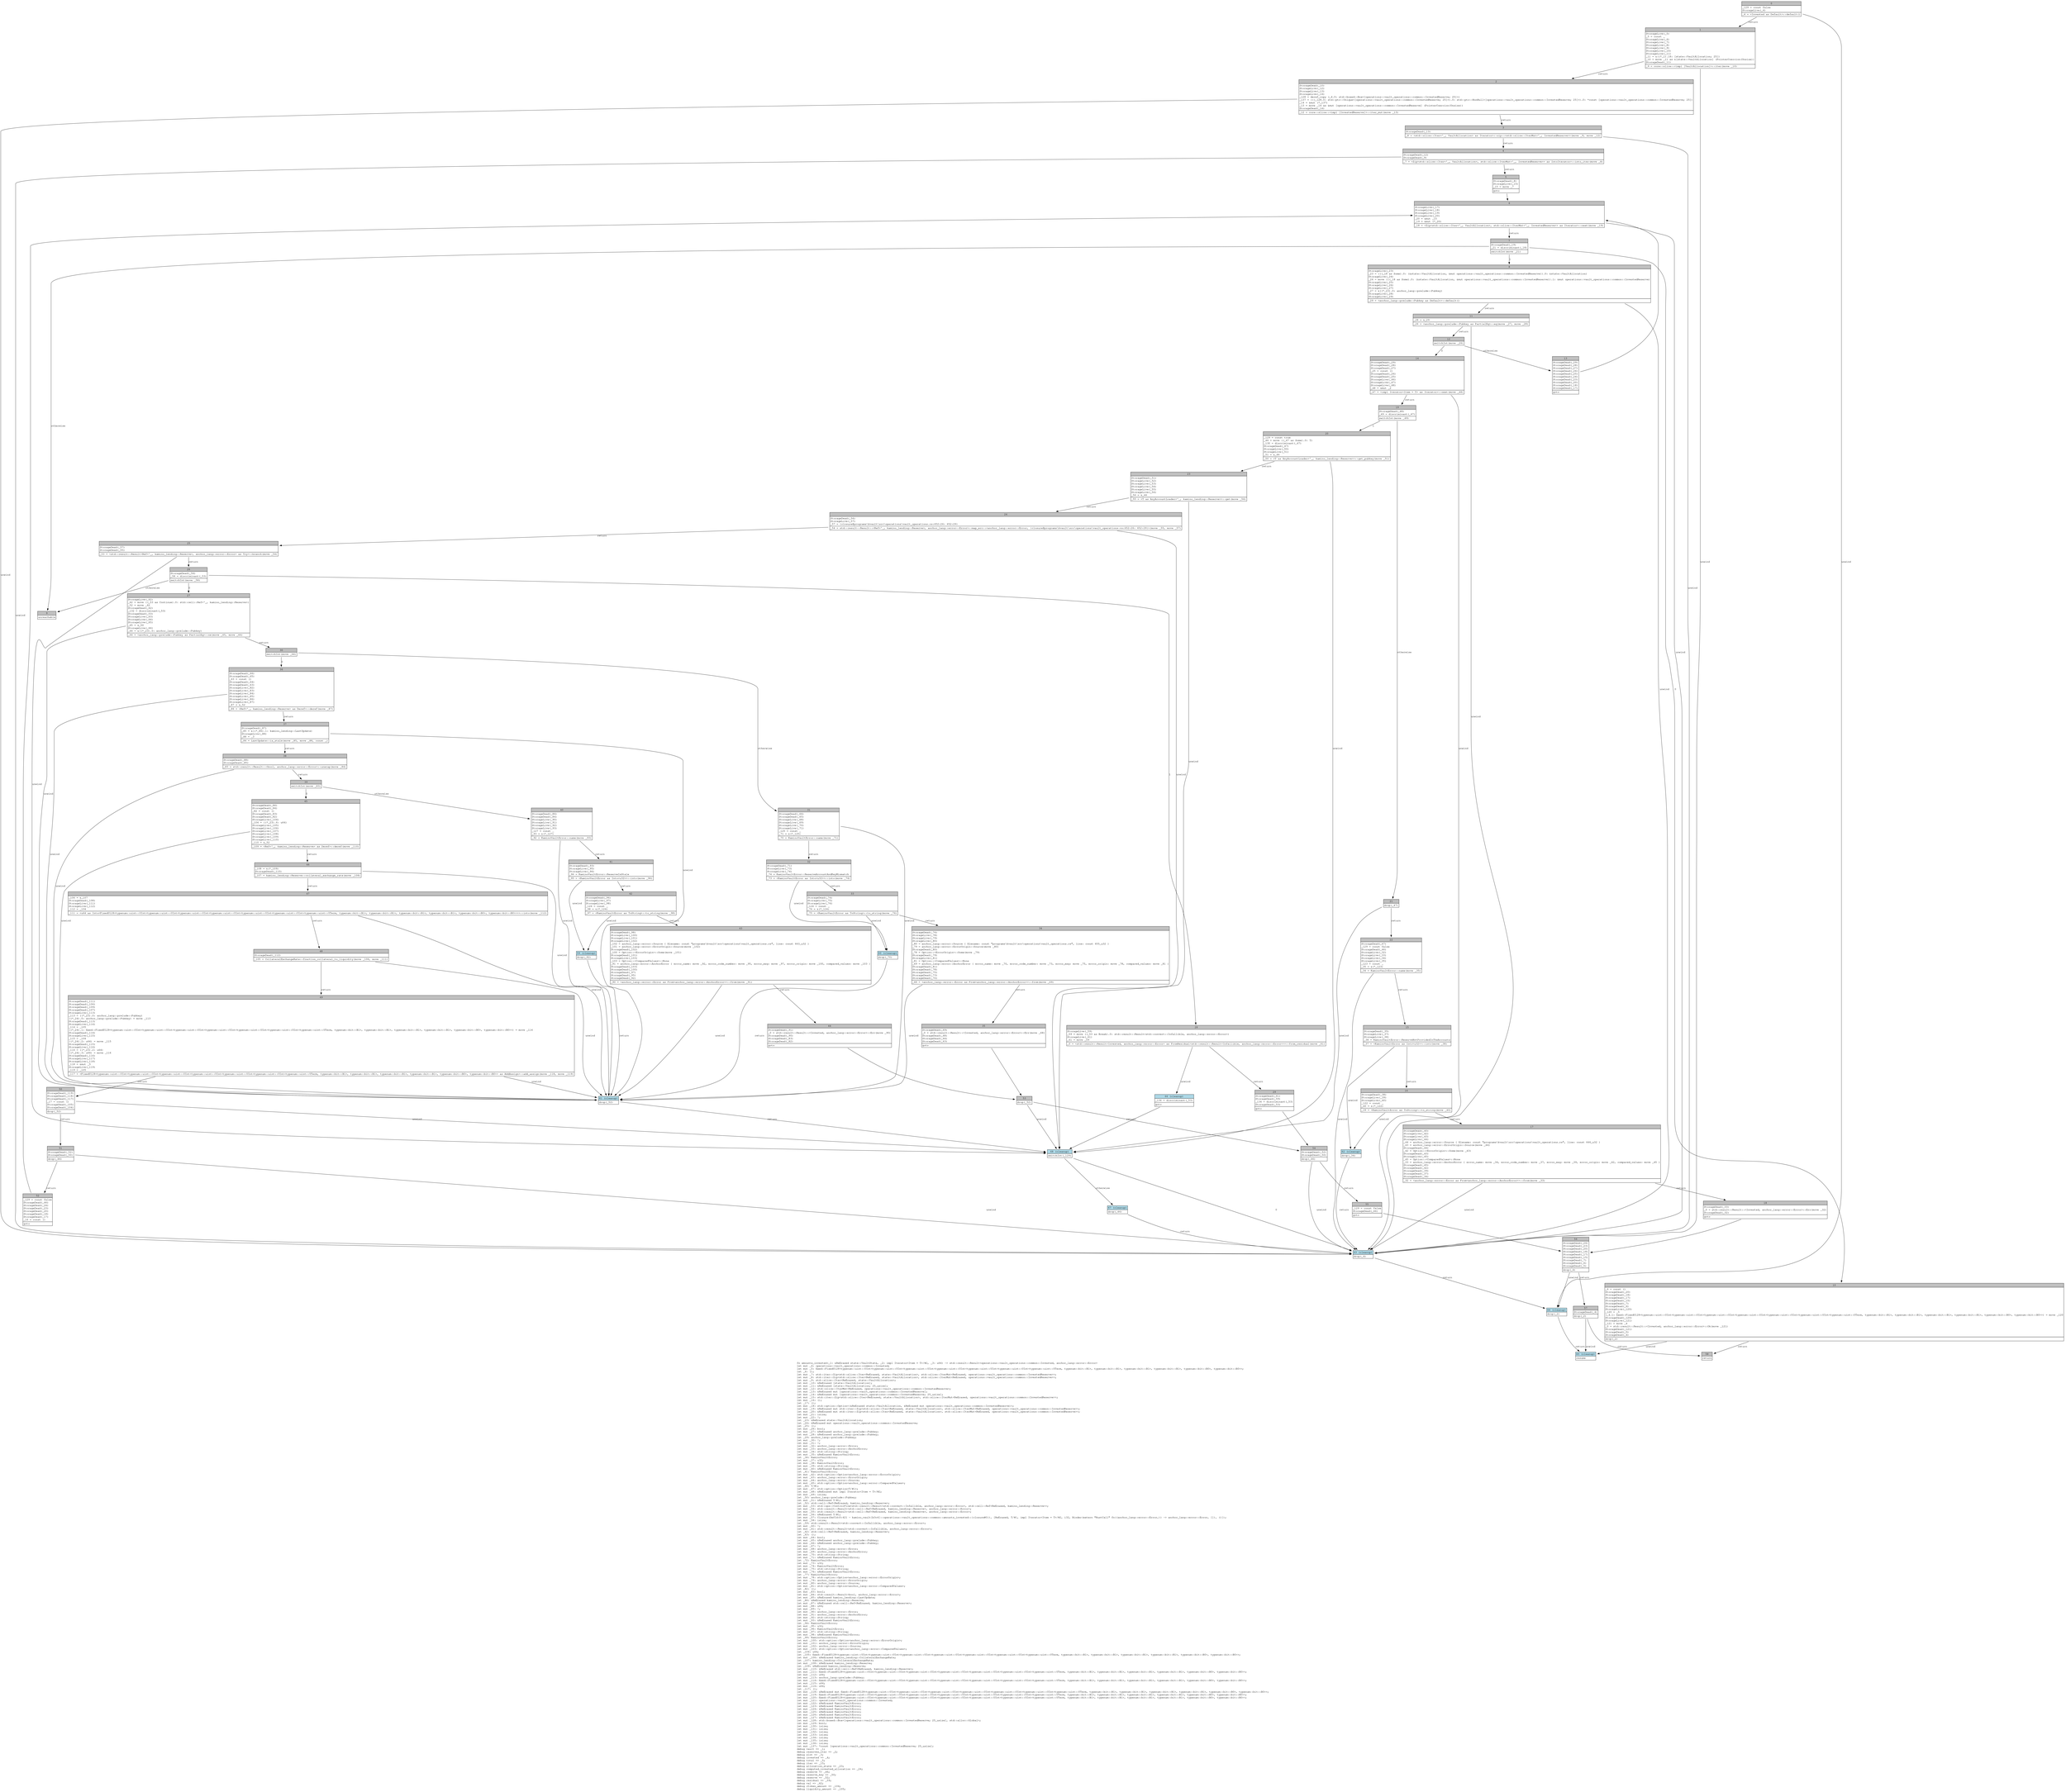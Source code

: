 digraph Mir_0_418 {
    graph [fontname="Courier, monospace"];
    node [fontname="Courier, monospace"];
    edge [fontname="Courier, monospace"];
    label=<fn amounts_invested(_1: &amp;ReErased state::VaultState, _2: impl Iterator&lt;Item = T&gt;/#2, _3: u64) -&gt; std::result::Result&lt;operations::vault_operations::common::Invested, anchor_lang::error::Error&gt;<br align="left"/>let mut _4: operations::vault_operations::common::Invested;<br align="left"/>let mut _5: fixed::FixedU128&lt;typenum::uint::UInt&lt;typenum::uint::UInt&lt;typenum::uint::UInt&lt;typenum::uint::UInt&lt;typenum::uint::UInt&lt;typenum::uint::UInt&lt;typenum::uint::UTerm, typenum::bit::B1&gt;, typenum::bit::B1&gt;, typenum::bit::B1&gt;, typenum::bit::B1&gt;, typenum::bit::B0&gt;, typenum::bit::B0&gt;&gt;;<br align="left"/>let _6: ();<br align="left"/>let mut _7: std::iter::Zip&lt;std::slice::Iter&lt;ReErased, state::VaultAllocation&gt;, std::slice::IterMut&lt;ReErased, operations::vault_operations::common::InvestedReserve&gt;&gt;;<br align="left"/>let mut _8: std::iter::Zip&lt;std::slice::Iter&lt;ReErased, state::VaultAllocation&gt;, std::slice::IterMut&lt;ReErased, operations::vault_operations::common::InvestedReserve&gt;&gt;;<br align="left"/>let mut _9: std::slice::Iter&lt;ReErased, state::VaultAllocation&gt;;<br align="left"/>let mut _10: &amp;ReErased [state::VaultAllocation];<br align="left"/>let mut _11: &amp;ReErased [state::VaultAllocation; 25_usize];<br align="left"/>let mut _12: std::slice::IterMut&lt;ReErased, operations::vault_operations::common::InvestedReserve&gt;;<br align="left"/>let mut _13: &amp;ReErased mut [operations::vault_operations::common::InvestedReserve];<br align="left"/>let mut _14: &amp;ReErased mut [operations::vault_operations::common::InvestedReserve; 25_usize];<br align="left"/>let mut _15: std::iter::Zip&lt;std::slice::Iter&lt;ReErased, state::VaultAllocation&gt;, std::slice::IterMut&lt;ReErased, operations::vault_operations::common::InvestedReserve&gt;&gt;;<br align="left"/>let mut _16: ();<br align="left"/>let _17: ();<br align="left"/>let mut _18: std::option::Option&lt;(&amp;ReErased state::VaultAllocation, &amp;ReErased mut operations::vault_operations::common::InvestedReserve)&gt;;<br align="left"/>let mut _19: &amp;ReErased mut std::iter::Zip&lt;std::slice::Iter&lt;ReErased, state::VaultAllocation&gt;, std::slice::IterMut&lt;ReErased, operations::vault_operations::common::InvestedReserve&gt;&gt;;<br align="left"/>let mut _20: &amp;ReErased mut std::iter::Zip&lt;std::slice::Iter&lt;ReErased, state::VaultAllocation&gt;, std::slice::IterMut&lt;ReErased, operations::vault_operations::common::InvestedReserve&gt;&gt;;<br align="left"/>let mut _21: isize;<br align="left"/>let mut _22: !;<br align="left"/>let _23: &amp;ReErased state::VaultAllocation;<br align="left"/>let _24: &amp;ReErased mut operations::vault_operations::common::InvestedReserve;<br align="left"/>let _25: ();<br align="left"/>let mut _26: bool;<br align="left"/>let mut _27: &amp;ReErased anchor_lang::prelude::Pubkey;<br align="left"/>let mut _28: &amp;ReErased anchor_lang::prelude::Pubkey;<br align="left"/>let _29: anchor_lang::prelude::Pubkey;<br align="left"/>let mut _30: !;<br align="left"/>let mut _31: !;<br align="left"/>let mut _32: anchor_lang::error::Error;<br align="left"/>let mut _33: anchor_lang::error::AnchorError;<br align="left"/>let mut _34: std::string::String;<br align="left"/>let mut _35: &amp;ReErased KaminoVaultError;<br align="left"/>let _36: KaminoVaultError;<br align="left"/>let mut _37: u32;<br align="left"/>let mut _38: KaminoVaultError;<br align="left"/>let mut _39: std::string::String;<br align="left"/>let mut _40: &amp;ReErased KaminoVaultError;<br align="left"/>let _41: KaminoVaultError;<br align="left"/>let mut _42: std::option::Option&lt;anchor_lang::error::ErrorOrigin&gt;;<br align="left"/>let mut _43: anchor_lang::error::ErrorOrigin;<br align="left"/>let mut _44: anchor_lang::error::Source;<br align="left"/>let mut _45: std::option::Option&lt;anchor_lang::error::ComparedValues&gt;;<br align="left"/>let _46: T/#1;<br align="left"/>let mut _47: std::option::Option&lt;T/#1&gt;;<br align="left"/>let mut _48: &amp;ReErased mut impl Iterator&lt;Item = T&gt;/#2;<br align="left"/>let mut _49: isize;<br align="left"/>let _50: anchor_lang::prelude::Pubkey;<br align="left"/>let mut _51: &amp;ReErased T/#1;<br align="left"/>let _52: std::cell::Ref&lt;ReErased, kamino_lending::Reserve&gt;;<br align="left"/>let mut _53: std::ops::ControlFlow&lt;std::result::Result&lt;std::convert::Infallible, anchor_lang::error::Error&gt;, std::cell::Ref&lt;ReErased, kamino_lending::Reserve&gt;&gt;;<br align="left"/>let mut _54: std::result::Result&lt;std::cell::Ref&lt;ReErased, kamino_lending::Reserve&gt;, anchor_lang::error::Error&gt;;<br align="left"/>let mut _55: std::result::Result&lt;std::cell::Ref&lt;ReErased, kamino_lending::Reserve&gt;, anchor_lang::error::Error&gt;;<br align="left"/>let mut _56: &amp;ReErased T/#1;<br align="left"/>let mut _57: Closure(DefId(0:421 ~ kamino_vault[b3c4]::operations::vault_operations::common::amounts_invested::{closure#0}), [ReErased, T/#1, impl Iterator&lt;Item = T&gt;/#2, i32, Binder(extern &quot;RustCall&quot; fn((anchor_lang::error::Error,)) -&gt; anchor_lang::error::Error, []), ()]);<br align="left"/>let mut _58: isize;<br align="left"/>let _59: std::result::Result&lt;std::convert::Infallible, anchor_lang::error::Error&gt;;<br align="left"/>let mut _60: !;<br align="left"/>let mut _61: std::result::Result&lt;std::convert::Infallible, anchor_lang::error::Error&gt;;<br align="left"/>let _62: std::cell::Ref&lt;ReErased, kamino_lending::Reserve&gt;;<br align="left"/>let _63: ();<br align="left"/>let mut _64: bool;<br align="left"/>let mut _65: &amp;ReErased anchor_lang::prelude::Pubkey;<br align="left"/>let mut _66: &amp;ReErased anchor_lang::prelude::Pubkey;<br align="left"/>let mut _67: !;<br align="left"/>let mut _68: anchor_lang::error::Error;<br align="left"/>let mut _69: anchor_lang::error::AnchorError;<br align="left"/>let mut _70: std::string::String;<br align="left"/>let mut _71: &amp;ReErased KaminoVaultError;<br align="left"/>let _72: KaminoVaultError;<br align="left"/>let mut _73: u32;<br align="left"/>let mut _74: KaminoVaultError;<br align="left"/>let mut _75: std::string::String;<br align="left"/>let mut _76: &amp;ReErased KaminoVaultError;<br align="left"/>let _77: KaminoVaultError;<br align="left"/>let mut _78: std::option::Option&lt;anchor_lang::error::ErrorOrigin&gt;;<br align="left"/>let mut _79: anchor_lang::error::ErrorOrigin;<br align="left"/>let mut _80: anchor_lang::error::Source;<br align="left"/>let mut _81: std::option::Option&lt;anchor_lang::error::ComparedValues&gt;;<br align="left"/>let _82: ();<br align="left"/>let mut _83: bool;<br align="left"/>let mut _84: std::result::Result&lt;bool, anchor_lang::error::Error&gt;;<br align="left"/>let mut _85: &amp;ReErased kamino_lending::LastUpdate;<br align="left"/>let _86: &amp;ReErased kamino_lending::Reserve;<br align="left"/>let mut _87: &amp;ReErased std::cell::Ref&lt;ReErased, kamino_lending::Reserve&gt;;<br align="left"/>let mut _88: u64;<br align="left"/>let mut _89: !;<br align="left"/>let mut _90: anchor_lang::error::Error;<br align="left"/>let mut _91: anchor_lang::error::AnchorError;<br align="left"/>let mut _92: std::string::String;<br align="left"/>let mut _93: &amp;ReErased KaminoVaultError;<br align="left"/>let _94: KaminoVaultError;<br align="left"/>let mut _95: u32;<br align="left"/>let mut _96: KaminoVaultError;<br align="left"/>let mut _97: std::string::String;<br align="left"/>let mut _98: &amp;ReErased KaminoVaultError;<br align="left"/>let _99: KaminoVaultError;<br align="left"/>let mut _100: std::option::Option&lt;anchor_lang::error::ErrorOrigin&gt;;<br align="left"/>let mut _101: anchor_lang::error::ErrorOrigin;<br align="left"/>let mut _102: anchor_lang::error::Source;<br align="left"/>let mut _103: std::option::Option&lt;anchor_lang::error::ComparedValues&gt;;<br align="left"/>let _104: u64;<br align="left"/>let _105: fixed::FixedU128&lt;typenum::uint::UInt&lt;typenum::uint::UInt&lt;typenum::uint::UInt&lt;typenum::uint::UInt&lt;typenum::uint::UInt&lt;typenum::uint::UInt&lt;typenum::uint::UTerm, typenum::bit::B1&gt;, typenum::bit::B1&gt;, typenum::bit::B1&gt;, typenum::bit::B1&gt;, typenum::bit::B0&gt;, typenum::bit::B0&gt;&gt;;<br align="left"/>let mut _106: &amp;ReErased kamino_lending::CollateralExchangeRate;<br align="left"/>let _107: kamino_lending::CollateralExchangeRate;<br align="left"/>let mut _108: &amp;ReErased kamino_lending::Reserve;<br align="left"/>let _109: &amp;ReErased kamino_lending::Reserve;<br align="left"/>let mut _110: &amp;ReErased std::cell::Ref&lt;ReErased, kamino_lending::Reserve&gt;;<br align="left"/>let mut _111: fixed::FixedU128&lt;typenum::uint::UInt&lt;typenum::uint::UInt&lt;typenum::uint::UInt&lt;typenum::uint::UInt&lt;typenum::uint::UInt&lt;typenum::uint::UInt&lt;typenum::uint::UTerm, typenum::bit::B1&gt;, typenum::bit::B1&gt;, typenum::bit::B1&gt;, typenum::bit::B1&gt;, typenum::bit::B0&gt;, typenum::bit::B0&gt;&gt;;<br align="left"/>let mut _112: u64;<br align="left"/>let mut _113: anchor_lang::prelude::Pubkey;<br align="left"/>let mut _114: fixed::FixedU128&lt;typenum::uint::UInt&lt;typenum::uint::UInt&lt;typenum::uint::UInt&lt;typenum::uint::UInt&lt;typenum::uint::UInt&lt;typenum::uint::UInt&lt;typenum::uint::UTerm, typenum::bit::B1&gt;, typenum::bit::B1&gt;, typenum::bit::B1&gt;, typenum::bit::B1&gt;, typenum::bit::B0&gt;, typenum::bit::B0&gt;&gt;;<br align="left"/>let mut _115: u64;<br align="left"/>let mut _116: u64;<br align="left"/>let _117: ();<br align="left"/>let mut _118: &amp;ReErased mut fixed::FixedU128&lt;typenum::uint::UInt&lt;typenum::uint::UInt&lt;typenum::uint::UInt&lt;typenum::uint::UInt&lt;typenum::uint::UInt&lt;typenum::uint::UInt&lt;typenum::uint::UTerm, typenum::bit::B1&gt;, typenum::bit::B1&gt;, typenum::bit::B1&gt;, typenum::bit::B1&gt;, typenum::bit::B0&gt;, typenum::bit::B0&gt;&gt;;<br align="left"/>let mut _119: fixed::FixedU128&lt;typenum::uint::UInt&lt;typenum::uint::UInt&lt;typenum::uint::UInt&lt;typenum::uint::UInt&lt;typenum::uint::UInt&lt;typenum::uint::UInt&lt;typenum::uint::UTerm, typenum::bit::B1&gt;, typenum::bit::B1&gt;, typenum::bit::B1&gt;, typenum::bit::B1&gt;, typenum::bit::B0&gt;, typenum::bit::B0&gt;&gt;;<br align="left"/>let mut _120: fixed::FixedU128&lt;typenum::uint::UInt&lt;typenum::uint::UInt&lt;typenum::uint::UInt&lt;typenum::uint::UInt&lt;typenum::uint::UInt&lt;typenum::uint::UInt&lt;typenum::uint::UTerm, typenum::bit::B1&gt;, typenum::bit::B1&gt;, typenum::bit::B1&gt;, typenum::bit::B1&gt;, typenum::bit::B0&gt;, typenum::bit::B0&gt;&gt;;<br align="left"/>let mut _121: operations::vault_operations::common::Invested;<br align="left"/>let mut _122: &amp;ReErased KaminoVaultError;<br align="left"/>let mut _123: &amp;ReErased KaminoVaultError;<br align="left"/>let mut _124: &amp;ReErased KaminoVaultError;<br align="left"/>let mut _125: &amp;ReErased KaminoVaultError;<br align="left"/>let mut _126: &amp;ReErased KaminoVaultError;<br align="left"/>let mut _127: &amp;ReErased KaminoVaultError;<br align="left"/>let mut _128: std::boxed::Box&lt;[operations::vault_operations::common::InvestedReserve; 25_usize], std::alloc::Global&gt;;<br align="left"/>let mut _129: bool;<br align="left"/>let mut _130: isize;<br align="left"/>let mut _131: isize;<br align="left"/>let mut _132: isize;<br align="left"/>let mut _133: isize;<br align="left"/>let mut _134: isize;<br align="left"/>let mut _135: isize;<br align="left"/>let mut _136: isize;<br align="left"/>let mut _137: *const [operations::vault_operations::common::InvestedReserve; 25_usize];<br align="left"/>debug vault =&gt; _1;<br align="left"/>debug reserves_iter =&gt; _2;<br align="left"/>debug slot =&gt; _3;<br align="left"/>debug invested =&gt; _4;<br align="left"/>debug total =&gt; _5;<br align="left"/>debug iter =&gt; _15;<br align="left"/>debug allocation_state =&gt; _23;<br align="left"/>debug computed_invested_allocation =&gt; _24;<br align="left"/>debug reserve =&gt; _46;<br align="left"/>debug reserve_key =&gt; _50;<br align="left"/>debug reserve =&gt; _52;<br align="left"/>debug residual =&gt; _59;<br align="left"/>debug val =&gt; _62;<br align="left"/>debug ctoken_amount =&gt; _104;<br align="left"/>debug liquidity_amount =&gt; _105;<br align="left"/>>;
    bb0__0_418 [shape="none", label=<<table border="0" cellborder="1" cellspacing="0"><tr><td bgcolor="gray" align="center" colspan="1">0</td></tr><tr><td align="left" balign="left">_129 = const false<br/>StorageLive(_4)<br/></td></tr><tr><td align="left">_4 = &lt;Invested as Default&gt;::default()</td></tr></table>>];
    bb1__0_418 [shape="none", label=<<table border="0" cellborder="1" cellspacing="0"><tr><td bgcolor="gray" align="center" colspan="1">1</td></tr><tr><td align="left" balign="left">StorageLive(_5)<br/>_5 = const _<br/>StorageLive(_6)<br/>StorageLive(_7)<br/>StorageLive(_8)<br/>StorageLive(_9)<br/>StorageLive(_10)<br/>StorageLive(_11)<br/>_11 = &amp;((*_1).18: [state::VaultAllocation; 25])<br/>_10 = move _11 as &amp;[state::VaultAllocation] (PointerCoercion(Unsize))<br/>StorageDead(_11)<br/></td></tr><tr><td align="left">_9 = core::slice::&lt;impl [VaultAllocation]&gt;::iter(move _10)</td></tr></table>>];
    bb2__0_418 [shape="none", label=<<table border="0" cellborder="1" cellspacing="0"><tr><td bgcolor="gray" align="center" colspan="1">2</td></tr><tr><td align="left" balign="left">StorageDead(_10)<br/>StorageLive(_12)<br/>StorageLive(_13)<br/>StorageLive(_14)<br/>_128 = deref_copy (_4.0: std::boxed::Box&lt;[operations::vault_operations::common::InvestedReserve; 25]&gt;)<br/>_137 = (((_128.0: std::ptr::Unique&lt;[operations::vault_operations::common::InvestedReserve; 25]&gt;).0: std::ptr::NonNull&lt;[operations::vault_operations::common::InvestedReserve; 25]&gt;).0: *const [operations::vault_operations::common::InvestedReserve; 25])<br/>_14 = &amp;mut (*_137)<br/>_13 = move _14 as &amp;mut [operations::vault_operations::common::InvestedReserve] (PointerCoercion(Unsize))<br/>StorageDead(_14)<br/></td></tr><tr><td align="left">_12 = core::slice::&lt;impl [InvestedReserve]&gt;::iter_mut(move _13)</td></tr></table>>];
    bb3__0_418 [shape="none", label=<<table border="0" cellborder="1" cellspacing="0"><tr><td bgcolor="gray" align="center" colspan="1">3</td></tr><tr><td align="left" balign="left">StorageDead(_13)<br/></td></tr><tr><td align="left">_8 = &lt;std::slice::Iter&lt;'_, VaultAllocation&gt; as Iterator&gt;::zip::&lt;std::slice::IterMut&lt;'_, InvestedReserve&gt;&gt;(move _9, move _12)</td></tr></table>>];
    bb4__0_418 [shape="none", label=<<table border="0" cellborder="1" cellspacing="0"><tr><td bgcolor="gray" align="center" colspan="1">4</td></tr><tr><td align="left" balign="left">StorageDead(_12)<br/>StorageDead(_9)<br/></td></tr><tr><td align="left">_7 = &lt;Zip&lt;std::slice::Iter&lt;'_, VaultAllocation&gt;, std::slice::IterMut&lt;'_, InvestedReserve&gt;&gt; as IntoIterator&gt;::into_iter(move _8)</td></tr></table>>];
    bb5__0_418 [shape="none", label=<<table border="0" cellborder="1" cellspacing="0"><tr><td bgcolor="gray" align="center" colspan="1">5</td></tr><tr><td align="left" balign="left">StorageDead(_8)<br/>StorageLive(_15)<br/>_15 = move _7<br/></td></tr><tr><td align="left">goto</td></tr></table>>];
    bb6__0_418 [shape="none", label=<<table border="0" cellborder="1" cellspacing="0"><tr><td bgcolor="gray" align="center" colspan="1">6</td></tr><tr><td align="left" balign="left">StorageLive(_17)<br/>StorageLive(_18)<br/>StorageLive(_19)<br/>StorageLive(_20)<br/>_20 = &amp;mut _15<br/>_19 = &amp;mut (*_20)<br/></td></tr><tr><td align="left">_18 = &lt;Zip&lt;std::slice::Iter&lt;'_, VaultAllocation&gt;, std::slice::IterMut&lt;'_, InvestedReserve&gt;&gt; as Iterator&gt;::next(move _19)</td></tr></table>>];
    bb7__0_418 [shape="none", label=<<table border="0" cellborder="1" cellspacing="0"><tr><td bgcolor="gray" align="center" colspan="1">7</td></tr><tr><td align="left" balign="left">StorageDead(_19)<br/>_21 = discriminant(_18)<br/></td></tr><tr><td align="left">switchInt(move _21)</td></tr></table>>];
    bb8__0_418 [shape="none", label=<<table border="0" cellborder="1" cellspacing="0"><tr><td bgcolor="gray" align="center" colspan="1">8</td></tr><tr><td align="left" balign="left">StorageLive(_23)<br/>_23 = (((_18 as Some).0: (&amp;state::VaultAllocation, &amp;mut operations::vault_operations::common::InvestedReserve)).0: &amp;state::VaultAllocation)<br/>StorageLive(_24)<br/>_24 = move (((_18 as Some).0: (&amp;state::VaultAllocation, &amp;mut operations::vault_operations::common::InvestedReserve)).1: &amp;mut operations::vault_operations::common::InvestedReserve)<br/>StorageLive(_25)<br/>StorageLive(_26)<br/>StorageLive(_27)<br/>_27 = &amp;((*_23).0: anchor_lang::prelude::Pubkey)<br/>StorageLive(_28)<br/>StorageLive(_29)<br/></td></tr><tr><td align="left">_29 = &lt;anchor_lang::prelude::Pubkey as Default&gt;::default()</td></tr></table>>];
    bb9__0_418 [shape="none", label=<<table border="0" cellborder="1" cellspacing="0"><tr><td bgcolor="gray" align="center" colspan="1">9</td></tr><tr><td align="left">unreachable</td></tr></table>>];
    bb10__0_418 [shape="none", label=<<table border="0" cellborder="1" cellspacing="0"><tr><td bgcolor="gray" align="center" colspan="1">10</td></tr><tr><td align="left" balign="left">_6 = const ()<br/>StorageDead(_20)<br/>StorageDead(_18)<br/>StorageDead(_17)<br/>StorageDead(_15)<br/>StorageDead(_7)<br/>StorageDead(_6)<br/>StorageLive(_120)<br/>_120 = _5<br/>(_4.1: fixed::FixedU128&lt;typenum::uint::UInt&lt;typenum::uint::UInt&lt;typenum::uint::UInt&lt;typenum::uint::UInt&lt;typenum::uint::UInt&lt;typenum::uint::UInt&lt;typenum::uint::UTerm, typenum::bit::B1&gt;, typenum::bit::B1&gt;, typenum::bit::B1&gt;, typenum::bit::B1&gt;, typenum::bit::B0&gt;, typenum::bit::B0&gt;&gt;) = move _120<br/>StorageDead(_120)<br/>StorageLive(_121)<br/>_121 = move _4<br/>_0 = std::result::Result::&lt;Invested, anchor_lang::error::Error&gt;::Ok(move _121)<br/>StorageDead(_121)<br/>StorageDead(_5)<br/>StorageDead(_4)<br/></td></tr><tr><td align="left">drop(_2)</td></tr></table>>];
    bb11__0_418 [shape="none", label=<<table border="0" cellborder="1" cellspacing="0"><tr><td bgcolor="gray" align="center" colspan="1">11</td></tr><tr><td align="left" balign="left">_28 = &amp;_29<br/></td></tr><tr><td align="left">_26 = &lt;anchor_lang::prelude::Pubkey as PartialEq&gt;::eq(move _27, move _28)</td></tr></table>>];
    bb12__0_418 [shape="none", label=<<table border="0" cellborder="1" cellspacing="0"><tr><td bgcolor="gray" align="center" colspan="1">12</td></tr><tr><td align="left">switchInt(move _26)</td></tr></table>>];
    bb13__0_418 [shape="none", label=<<table border="0" cellborder="1" cellspacing="0"><tr><td bgcolor="gray" align="center" colspan="1">13</td></tr><tr><td align="left" balign="left">StorageDead(_29)<br/>StorageDead(_28)<br/>StorageDead(_27)<br/>StorageDead(_26)<br/>StorageDead(_25)<br/>StorageDead(_24)<br/>StorageDead(_23)<br/>StorageDead(_20)<br/>StorageDead(_18)<br/>StorageDead(_17)<br/></td></tr><tr><td align="left">goto</td></tr></table>>];
    bb14__0_418 [shape="none", label=<<table border="0" cellborder="1" cellspacing="0"><tr><td bgcolor="gray" align="center" colspan="1">14</td></tr><tr><td align="left" balign="left">StorageDead(_29)<br/>StorageDead(_28)<br/>StorageDead(_27)<br/>_25 = const ()<br/>StorageDead(_26)<br/>StorageDead(_25)<br/>StorageLive(_46)<br/>StorageLive(_47)<br/>StorageLive(_48)<br/>_48 = &amp;mut _2<br/></td></tr><tr><td align="left">_47 = &lt;impl Iterator&lt;Item = T&gt; as Iterator&gt;::next(move _48)</td></tr></table>>];
    bb15__0_418 [shape="none", label=<<table border="0" cellborder="1" cellspacing="0"><tr><td bgcolor="gray" align="center" colspan="1">15</td></tr><tr><td align="left" balign="left">StorageDead(_35)<br/>StorageLive(_37)<br/>StorageLive(_38)<br/>_38 = KaminoVaultError::ReserveNotProvidedInTheAccounts<br/></td></tr><tr><td align="left">_37 = &lt;KaminoVaultError as Into&lt;u32&gt;&gt;::into(move _38)</td></tr></table>>];
    bb16__0_418 [shape="none", label=<<table border="0" cellborder="1" cellspacing="0"><tr><td bgcolor="gray" align="center" colspan="1">16</td></tr><tr><td align="left" balign="left">StorageDead(_38)<br/>StorageLive(_39)<br/>StorageLive(_40)<br/>_122 = const _<br/>_40 = &amp;(*_122)<br/></td></tr><tr><td align="left">_39 = &lt;KaminoVaultError as ToString&gt;::to_string(move _40)</td></tr></table>>];
    bb17__0_418 [shape="none", label=<<table border="0" cellborder="1" cellspacing="0"><tr><td bgcolor="gray" align="center" colspan="1">17</td></tr><tr><td align="left" balign="left">StorageDead(_40)<br/>StorageLive(_42)<br/>StorageLive(_43)<br/>StorageLive(_44)<br/>_44 = anchor_lang::error::Source { filename: const &quot;programs\\kvault\\src\\operations\\vault_operations.rs&quot;, line: const 646_u32 }<br/>_43 = anchor_lang::error::ErrorOrigin::Source(move _44)<br/>StorageDead(_44)<br/>_42 = Option::&lt;ErrorOrigin&gt;::Some(move _43)<br/>StorageDead(_43)<br/>StorageLive(_45)<br/>_45 = Option::&lt;ComparedValues&gt;::None<br/>_33 = anchor_lang::error::AnchorError { error_name: move _34, error_code_number: move _37, error_msg: move _39, error_origin: move _42, compared_values: move _45 }<br/>StorageDead(_45)<br/>StorageDead(_42)<br/>StorageDead(_39)<br/>StorageDead(_37)<br/>StorageDead(_34)<br/></td></tr><tr><td align="left">_32 = &lt;anchor_lang::error::Error as From&lt;anchor_lang::error::AnchorError&gt;&gt;::from(move _33)</td></tr></table>>];
    bb18__0_418 [shape="none", label=<<table border="0" cellborder="1" cellspacing="0"><tr><td bgcolor="gray" align="center" colspan="1">18</td></tr><tr><td align="left" balign="left">StorageDead(_33)<br/>_0 = std::result::Result::&lt;Invested, anchor_lang::error::Error&gt;::Err(move _32)<br/>StorageDead(_32)<br/></td></tr><tr><td align="left">goto</td></tr></table>>];
    bb19__0_418 [shape="none", label=<<table border="0" cellborder="1" cellspacing="0"><tr><td bgcolor="gray" align="center" colspan="1">19</td></tr><tr><td align="left" balign="left">StorageDead(_48)<br/>_49 = discriminant(_47)<br/></td></tr><tr><td align="left">switchInt(move _49)</td></tr></table>>];
    bb20__0_418 [shape="none", label=<<table border="0" cellborder="1" cellspacing="0"><tr><td bgcolor="gray" align="center" colspan="1">20</td></tr><tr><td align="left" balign="left">_129 = const true<br/>_46 = move ((_47 as Some).0: T)<br/>_130 = discriminant(_47)<br/>StorageDead(_47)<br/>StorageLive(_50)<br/>StorageLive(_51)<br/>_51 = &amp;_46<br/></td></tr><tr><td align="left">_50 = &lt;T as AnyAccountLoader&lt;'_, kamino_lending::Reserve&gt;&gt;::get_pubkey(move _51)</td></tr></table>>];
    bb21__0_418 [shape="none", label=<<table border="0" cellborder="1" cellspacing="0"><tr><td bgcolor="gray" align="center" colspan="1">21</td></tr><tr><td align="left">drop(_47)</td></tr></table>>];
    bb22__0_418 [shape="none", label=<<table border="0" cellborder="1" cellspacing="0"><tr><td bgcolor="gray" align="center" colspan="1">22</td></tr><tr><td align="left" balign="left">StorageDead(_47)<br/>_129 = const false<br/>StorageDead(_46)<br/>StorageLive(_32)<br/>StorageLive(_33)<br/>StorageLive(_34)<br/>StorageLive(_35)<br/>_123 = const _<br/>_35 = &amp;(*_123)<br/></td></tr><tr><td align="left">_34 = KaminoVaultError::name(move _35)</td></tr></table>>];
    bb23__0_418 [shape="none", label=<<table border="0" cellborder="1" cellspacing="0"><tr><td bgcolor="gray" align="center" colspan="1">23</td></tr><tr><td align="left" balign="left">StorageDead(_51)<br/>StorageLive(_52)<br/>StorageLive(_53)<br/>StorageLive(_54)<br/>StorageLive(_55)<br/>StorageLive(_56)<br/>_56 = &amp;_46<br/></td></tr><tr><td align="left">_55 = &lt;T as AnyAccountLoader&lt;'_, kamino_lending::Reserve&gt;&gt;::get(move _56)</td></tr></table>>];
    bb24__0_418 [shape="none", label=<<table border="0" cellborder="1" cellspacing="0"><tr><td bgcolor="gray" align="center" colspan="1">24</td></tr><tr><td align="left" balign="left">StorageDead(_56)<br/>StorageLive(_57)<br/>_57 = {closure@programs\kvault\src\operations\vault_operations.rs:652:26: 652:29}<br/></td></tr><tr><td align="left">_54 = std::result::Result::&lt;Ref&lt;'_, kamino_lending::Reserve&gt;, anchor_lang::error::Error&gt;::map_err::&lt;anchor_lang::error::Error, {closure@programs\kvault\src\operations\vault_operations.rs:652:26: 652:29}&gt;(move _55, move _57)</td></tr></table>>];
    bb25__0_418 [shape="none", label=<<table border="0" cellborder="1" cellspacing="0"><tr><td bgcolor="gray" align="center" colspan="1">25</td></tr><tr><td align="left" balign="left">StorageDead(_57)<br/>StorageDead(_55)<br/></td></tr><tr><td align="left">_53 = &lt;std::result::Result&lt;Ref&lt;'_, kamino_lending::Reserve&gt;, anchor_lang::error::Error&gt; as Try&gt;::branch(move _54)</td></tr></table>>];
    bb26__0_418 [shape="none", label=<<table border="0" cellborder="1" cellspacing="0"><tr><td bgcolor="gray" align="center" colspan="1">26</td></tr><tr><td align="left" balign="left">StorageDead(_54)<br/>_58 = discriminant(_53)<br/></td></tr><tr><td align="left">switchInt(move _58)</td></tr></table>>];
    bb27__0_418 [shape="none", label=<<table border="0" cellborder="1" cellspacing="0"><tr><td bgcolor="gray" align="center" colspan="1">27</td></tr><tr><td align="left" balign="left">StorageLive(_62)<br/>_62 = move ((_53 as Continue).0: std::cell::Ref&lt;'_, kamino_lending::Reserve&gt;)<br/>_52 = move _62<br/>StorageDead(_62)<br/>_132 = discriminant(_53)<br/>StorageDead(_53)<br/>StorageLive(_63)<br/>StorageLive(_64)<br/>StorageLive(_65)<br/>_65 = &amp;_50<br/>StorageLive(_66)<br/>_66 = &amp;((*_23).0: anchor_lang::prelude::Pubkey)<br/></td></tr><tr><td align="left">_64 = &lt;anchor_lang::prelude::Pubkey as PartialEq&gt;::ne(move _65, move _66)</td></tr></table>>];
    bb28__0_418 [shape="none", label=<<table border="0" cellborder="1" cellspacing="0"><tr><td bgcolor="gray" align="center" colspan="1">28</td></tr><tr><td align="left" balign="left">StorageLive(_59)<br/>_59 = move ((_53 as Break).0: std::result::Result&lt;std::convert::Infallible, anchor_lang::error::Error&gt;)<br/>StorageLive(_61)<br/>_61 = move _59<br/></td></tr><tr><td align="left">_0 = &lt;std::result::Result&lt;Invested, anchor_lang::error::Error&gt; as FromResidual&lt;std::result::Result&lt;Infallible, anchor_lang::error::Error&gt;&gt;&gt;::from_residual(move _61)</td></tr></table>>];
    bb29__0_418 [shape="none", label=<<table border="0" cellborder="1" cellspacing="0"><tr><td bgcolor="gray" align="center" colspan="1">29</td></tr><tr><td align="left" balign="left">StorageDead(_61)<br/>StorageDead(_59)<br/>_134 = discriminant(_53)<br/>StorageDead(_53)<br/></td></tr><tr><td align="left">goto</td></tr></table>>];
    bb30__0_418 [shape="none", label=<<table border="0" cellborder="1" cellspacing="0"><tr><td bgcolor="gray" align="center" colspan="1">30</td></tr><tr><td align="left">switchInt(move _64)</td></tr></table>>];
    bb31__0_418 [shape="none", label=<<table border="0" cellborder="1" cellspacing="0"><tr><td bgcolor="gray" align="center" colspan="1">31</td></tr><tr><td align="left" balign="left">StorageDead(_66)<br/>StorageDead(_65)<br/>StorageLive(_68)<br/>StorageLive(_69)<br/>StorageLive(_70)<br/>StorageLive(_71)<br/>_125 = const _<br/>_71 = &amp;(*_125)<br/></td></tr><tr><td align="left">_70 = KaminoVaultError::name(move _71)</td></tr></table>>];
    bb32__0_418 [shape="none", label=<<table border="0" cellborder="1" cellspacing="0"><tr><td bgcolor="gray" align="center" colspan="1">32</td></tr><tr><td align="left" balign="left">StorageDead(_71)<br/>StorageLive(_73)<br/>StorageLive(_74)<br/>_74 = KaminoVaultError::ReserveAccountAndKeyMismatch<br/></td></tr><tr><td align="left">_73 = &lt;KaminoVaultError as Into&lt;u32&gt;&gt;::into(move _74)</td></tr></table>>];
    bb33__0_418 [shape="none", label=<<table border="0" cellborder="1" cellspacing="0"><tr><td bgcolor="gray" align="center" colspan="1">33</td></tr><tr><td align="left" balign="left">StorageDead(_74)<br/>StorageLive(_75)<br/>StorageLive(_76)<br/>_124 = const _<br/>_76 = &amp;(*_124)<br/></td></tr><tr><td align="left">_75 = &lt;KaminoVaultError as ToString&gt;::to_string(move _76)</td></tr></table>>];
    bb34__0_418 [shape="none", label=<<table border="0" cellborder="1" cellspacing="0"><tr><td bgcolor="gray" align="center" colspan="1">34</td></tr><tr><td align="left" balign="left">StorageDead(_76)<br/>StorageLive(_78)<br/>StorageLive(_79)<br/>StorageLive(_80)<br/>_80 = anchor_lang::error::Source { filename: const &quot;programs\\kvault\\src\\operations\\vault_operations.rs&quot;, line: const 655_u32 }<br/>_79 = anchor_lang::error::ErrorOrigin::Source(move _80)<br/>StorageDead(_80)<br/>_78 = Option::&lt;ErrorOrigin&gt;::Some(move _79)<br/>StorageDead(_79)<br/>StorageLive(_81)<br/>_81 = Option::&lt;ComparedValues&gt;::None<br/>_69 = anchor_lang::error::AnchorError { error_name: move _70, error_code_number: move _73, error_msg: move _75, error_origin: move _78, compared_values: move _81 }<br/>StorageDead(_81)<br/>StorageDead(_78)<br/>StorageDead(_75)<br/>StorageDead(_73)<br/>StorageDead(_70)<br/></td></tr><tr><td align="left">_68 = &lt;anchor_lang::error::Error as From&lt;anchor_lang::error::AnchorError&gt;&gt;::from(move _69)</td></tr></table>>];
    bb35__0_418 [shape="none", label=<<table border="0" cellborder="1" cellspacing="0"><tr><td bgcolor="gray" align="center" colspan="1">35</td></tr><tr><td align="left" balign="left">StorageDead(_69)<br/>_0 = std::result::Result::&lt;Invested, anchor_lang::error::Error&gt;::Err(move _68)<br/>StorageDead(_68)<br/>StorageDead(_64)<br/>StorageDead(_63)<br/></td></tr><tr><td align="left">goto</td></tr></table>>];
    bb36__0_418 [shape="none", label=<<table border="0" cellborder="1" cellspacing="0"><tr><td bgcolor="gray" align="center" colspan="1">36</td></tr><tr><td align="left" balign="left">StorageDead(_66)<br/>StorageDead(_65)<br/>_63 = const ()<br/>StorageDead(_64)<br/>StorageDead(_63)<br/>StorageLive(_82)<br/>StorageLive(_83)<br/>StorageLive(_84)<br/>StorageLive(_85)<br/>StorageLive(_86)<br/>StorageLive(_87)<br/>_87 = &amp;_52<br/></td></tr><tr><td align="left">_86 = &lt;Ref&lt;'_, kamino_lending::Reserve&gt; as Deref&gt;::deref(move _87)</td></tr></table>>];
    bb37__0_418 [shape="none", label=<<table border="0" cellborder="1" cellspacing="0"><tr><td bgcolor="gray" align="center" colspan="1">37</td></tr><tr><td align="left" balign="left">StorageDead(_87)<br/>_85 = &amp;((*_86).1: kamino_lending::LastUpdate)<br/>StorageLive(_88)<br/>_88 = _3<br/></td></tr><tr><td align="left">_84 = LastUpdate::is_stale(move _85, move _88, const _)</td></tr></table>>];
    bb38__0_418 [shape="none", label=<<table border="0" cellborder="1" cellspacing="0"><tr><td bgcolor="gray" align="center" colspan="1">38</td></tr><tr><td align="left" balign="left">StorageDead(_88)<br/>StorageDead(_85)<br/></td></tr><tr><td align="left">_83 = std::result::Result::&lt;bool, anchor_lang::error::Error&gt;::unwrap(move _84)</td></tr></table>>];
    bb39__0_418 [shape="none", label=<<table border="0" cellborder="1" cellspacing="0"><tr><td bgcolor="gray" align="center" colspan="1">39</td></tr><tr><td align="left">switchInt(move _83)</td></tr></table>>];
    bb40__0_418 [shape="none", label=<<table border="0" cellborder="1" cellspacing="0"><tr><td bgcolor="gray" align="center" colspan="1">40</td></tr><tr><td align="left" balign="left">StorageDead(_86)<br/>StorageDead(_84)<br/>StorageLive(_90)<br/>StorageLive(_91)<br/>StorageLive(_92)<br/>StorageLive(_93)<br/>_127 = const _<br/>_93 = &amp;(*_127)<br/></td></tr><tr><td align="left">_92 = KaminoVaultError::name(move _93)</td></tr></table>>];
    bb41__0_418 [shape="none", label=<<table border="0" cellborder="1" cellspacing="0"><tr><td bgcolor="gray" align="center" colspan="1">41</td></tr><tr><td align="left" balign="left">StorageDead(_93)<br/>StorageLive(_95)<br/>StorageLive(_96)<br/>_96 = KaminoVaultError::ReserveIsStale<br/></td></tr><tr><td align="left">_95 = &lt;KaminoVaultError as Into&lt;u32&gt;&gt;::into(move _96)</td></tr></table>>];
    bb42__0_418 [shape="none", label=<<table border="0" cellborder="1" cellspacing="0"><tr><td bgcolor="gray" align="center" colspan="1">42</td></tr><tr><td align="left" balign="left">StorageDead(_96)<br/>StorageLive(_97)<br/>StorageLive(_98)<br/>_126 = const _<br/>_98 = &amp;(*_126)<br/></td></tr><tr><td align="left">_97 = &lt;KaminoVaultError as ToString&gt;::to_string(move _98)</td></tr></table>>];
    bb43__0_418 [shape="none", label=<<table border="0" cellborder="1" cellspacing="0"><tr><td bgcolor="gray" align="center" colspan="1">43</td></tr><tr><td align="left" balign="left">StorageDead(_98)<br/>StorageLive(_100)<br/>StorageLive(_101)<br/>StorageLive(_102)<br/>_102 = anchor_lang::error::Source { filename: const &quot;programs\\kvault\\src\\operations\\vault_operations.rs&quot;, line: const 663_u32 }<br/>_101 = anchor_lang::error::ErrorOrigin::Source(move _102)<br/>StorageDead(_102)<br/>_100 = Option::&lt;ErrorOrigin&gt;::Some(move _101)<br/>StorageDead(_101)<br/>StorageLive(_103)<br/>_103 = Option::&lt;ComparedValues&gt;::None<br/>_91 = anchor_lang::error::AnchorError { error_name: move _92, error_code_number: move _95, error_msg: move _97, error_origin: move _100, compared_values: move _103 }<br/>StorageDead(_103)<br/>StorageDead(_100)<br/>StorageDead(_97)<br/>StorageDead(_95)<br/>StorageDead(_92)<br/></td></tr><tr><td align="left">_90 = &lt;anchor_lang::error::Error as From&lt;anchor_lang::error::AnchorError&gt;&gt;::from(move _91)</td></tr></table>>];
    bb44__0_418 [shape="none", label=<<table border="0" cellborder="1" cellspacing="0"><tr><td bgcolor="gray" align="center" colspan="1">44</td></tr><tr><td align="left" balign="left">StorageDead(_91)<br/>_0 = std::result::Result::&lt;Invested, anchor_lang::error::Error&gt;::Err(move _90)<br/>StorageDead(_90)<br/>StorageDead(_83)<br/>StorageDead(_82)<br/></td></tr><tr><td align="left">goto</td></tr></table>>];
    bb45__0_418 [shape="none", label=<<table border="0" cellborder="1" cellspacing="0"><tr><td bgcolor="gray" align="center" colspan="1">45</td></tr><tr><td align="left" balign="left">StorageDead(_86)<br/>StorageDead(_84)<br/>_82 = const ()<br/>StorageDead(_83)<br/>StorageDead(_82)<br/>StorageLive(_104)<br/>_104 = ((*_23).6: u64)<br/>StorageLive(_105)<br/>StorageLive(_106)<br/>StorageLive(_107)<br/>StorageLive(_108)<br/>StorageLive(_109)<br/>StorageLive(_110)<br/>_110 = &amp;_52<br/></td></tr><tr><td align="left">_109 = &lt;Ref&lt;'_, kamino_lending::Reserve&gt; as Deref&gt;::deref(move _110)</td></tr></table>>];
    bb46__0_418 [shape="none", label=<<table border="0" cellborder="1" cellspacing="0"><tr><td bgcolor="gray" align="center" colspan="1">46</td></tr><tr><td align="left" balign="left">_108 = &amp;(*_109)<br/>StorageDead(_110)<br/></td></tr><tr><td align="left">_107 = kamino_lending::Reserve::collateral_exchange_rate(move _108)</td></tr></table>>];
    bb47__0_418 [shape="none", label=<<table border="0" cellborder="1" cellspacing="0"><tr><td bgcolor="gray" align="center" colspan="1">47</td></tr><tr><td align="left" balign="left">_106 = &amp;_107<br/>StorageDead(_108)<br/>StorageLive(_111)<br/>StorageLive(_112)<br/>_112 = _104<br/></td></tr><tr><td align="left">_111 = &lt;u64 as Into&lt;FixedU128&lt;typenum::uint::UInt&lt;typenum::uint::UInt&lt;typenum::uint::UInt&lt;typenum::uint::UInt&lt;typenum::uint::UInt&lt;typenum::uint::UInt&lt;typenum::uint::UTerm, typenum::bit::B1&gt;, typenum::bit::B1&gt;, typenum::bit::B1&gt;, typenum::bit::B1&gt;, typenum::bit::B0&gt;, typenum::bit::B0&gt;&gt;&gt;&gt;::into(move _112)</td></tr></table>>];
    bb48__0_418 [shape="none", label=<<table border="0" cellborder="1" cellspacing="0"><tr><td bgcolor="gray" align="center" colspan="1">48</td></tr><tr><td align="left" balign="left">StorageDead(_112)<br/></td></tr><tr><td align="left">_105 = CollateralExchangeRate::fraction_collateral_to_liquidity(move _106, move _111)</td></tr></table>>];
    bb49__0_418 [shape="none", label=<<table border="0" cellborder="1" cellspacing="0"><tr><td bgcolor="gray" align="center" colspan="1">49</td></tr><tr><td align="left" balign="left">StorageDead(_111)<br/>StorageDead(_106)<br/>StorageDead(_109)<br/>StorageDead(_107)<br/>StorageLive(_113)<br/>_113 = ((*_23).0: anchor_lang::prelude::Pubkey)<br/>((*_24).0: anchor_lang::prelude::Pubkey) = move _113<br/>StorageDead(_113)<br/>StorageLive(_114)<br/>_114 = _105<br/>((*_24).1: fixed::FixedU128&lt;typenum::uint::UInt&lt;typenum::uint::UInt&lt;typenum::uint::UInt&lt;typenum::uint::UInt&lt;typenum::uint::UInt&lt;typenum::uint::UInt&lt;typenum::uint::UTerm, typenum::bit::B1&gt;, typenum::bit::B1&gt;, typenum::bit::B1&gt;, typenum::bit::B1&gt;, typenum::bit::B0&gt;, typenum::bit::B0&gt;&gt;) = move _114<br/>StorageDead(_114)<br/>StorageLive(_115)<br/>_115 = _104<br/>((*_24).2: u64) = move _115<br/>StorageDead(_115)<br/>StorageLive(_116)<br/>_116 = ((*_23).2: u64)<br/>((*_24).3: u64) = move _116<br/>StorageDead(_116)<br/>StorageLive(_117)<br/>StorageLive(_118)<br/>_118 = &amp;mut _5<br/>StorageLive(_119)<br/>_119 = _105<br/></td></tr><tr><td align="left">_117 = &lt;FixedU128&lt;typenum::uint::UInt&lt;typenum::uint::UInt&lt;typenum::uint::UInt&lt;typenum::uint::UInt&lt;typenum::uint::UInt&lt;typenum::uint::UInt&lt;typenum::uint::UTerm, typenum::bit::B1&gt;, typenum::bit::B1&gt;, typenum::bit::B1&gt;, typenum::bit::B1&gt;, typenum::bit::B0&gt;, typenum::bit::B0&gt;&gt; as AddAssign&gt;::add_assign(move _118, move _119)</td></tr></table>>];
    bb50__0_418 [shape="none", label=<<table border="0" cellborder="1" cellspacing="0"><tr><td bgcolor="gray" align="center" colspan="1">50</td></tr><tr><td align="left" balign="left">StorageDead(_119)<br/>StorageDead(_118)<br/>StorageDead(_117)<br/>_17 = const ()<br/>StorageDead(_105)<br/>StorageDead(_104)<br/></td></tr><tr><td align="left">drop(_52)</td></tr></table>>];
    bb51__0_418 [shape="none", label=<<table border="0" cellborder="1" cellspacing="0"><tr><td bgcolor="gray" align="center" colspan="1">51</td></tr><tr><td align="left" balign="left">StorageDead(_52)<br/>StorageDead(_50)<br/></td></tr><tr><td align="left">drop(_46)</td></tr></table>>];
    bb52__0_418 [shape="none", label=<<table border="0" cellborder="1" cellspacing="0"><tr><td bgcolor="gray" align="center" colspan="1">52</td></tr><tr><td align="left" balign="left">_129 = const false<br/>StorageDead(_46)<br/>StorageDead(_24)<br/>StorageDead(_23)<br/>StorageDead(_20)<br/>StorageDead(_18)<br/>StorageDead(_17)<br/>_16 = const ()<br/></td></tr><tr><td align="left">goto</td></tr></table>>];
    bb53__0_418 [shape="none", label=<<table border="0" cellborder="1" cellspacing="0"><tr><td bgcolor="gray" align="center" colspan="1">53</td></tr><tr><td align="left">drop(_52)</td></tr></table>>];
    bb54__0_418 [shape="none", label=<<table border="0" cellborder="1" cellspacing="0"><tr><td bgcolor="gray" align="center" colspan="1">54</td></tr><tr><td align="left" balign="left">StorageDead(_52)<br/>StorageDead(_50)<br/></td></tr><tr><td align="left">drop(_46)</td></tr></table>>];
    bb55__0_418 [shape="none", label=<<table border="0" cellborder="1" cellspacing="0"><tr><td bgcolor="gray" align="center" colspan="1">55</td></tr><tr><td align="left" balign="left">_129 = const false<br/>StorageDead(_46)<br/></td></tr><tr><td align="left">goto</td></tr></table>>];
    bb56__0_418 [shape="none", label=<<table border="0" cellborder="1" cellspacing="0"><tr><td bgcolor="gray" align="center" colspan="1">56</td></tr><tr><td align="left" balign="left">StorageDead(_24)<br/>StorageDead(_23)<br/>StorageDead(_20)<br/>StorageDead(_18)<br/>StorageDead(_17)<br/>StorageDead(_15)<br/>StorageDead(_7)<br/>StorageDead(_6)<br/>StorageDead(_5)<br/></td></tr><tr><td align="left">drop(_4)</td></tr></table>>];
    bb57__0_418 [shape="none", label=<<table border="0" cellborder="1" cellspacing="0"><tr><td bgcolor="gray" align="center" colspan="1">57</td></tr><tr><td align="left" balign="left">StorageDead(_4)<br/></td></tr><tr><td align="left">drop(_2)</td></tr></table>>];
    bb58__0_418 [shape="none", label=<<table border="0" cellborder="1" cellspacing="0"><tr><td bgcolor="gray" align="center" colspan="1">58</td></tr><tr><td align="left">return</td></tr></table>>];
    bb59__0_418 [shape="none", label=<<table border="0" cellborder="1" cellspacing="0"><tr><td bgcolor="lightblue" align="center" colspan="1">59 (cleanup)</td></tr><tr><td align="left">drop(_92)</td></tr></table>>];
    bb60__0_418 [shape="none", label=<<table border="0" cellborder="1" cellspacing="0"><tr><td bgcolor="lightblue" align="center" colspan="1">60 (cleanup)</td></tr><tr><td align="left">drop(_70)</td></tr></table>>];
    bb61__0_418 [shape="none", label=<<table border="0" cellborder="1" cellspacing="0"><tr><td bgcolor="lightblue" align="center" colspan="1">61 (cleanup)</td></tr><tr><td align="left">drop(_52)</td></tr></table>>];
    bb62__0_418 [shape="none", label=<<table border="0" cellborder="1" cellspacing="0"><tr><td bgcolor="lightblue" align="center" colspan="1">62 (cleanup)</td></tr><tr><td align="left">drop(_34)</td></tr></table>>];
    bb63__0_418 [shape="none", label=<<table border="0" cellborder="1" cellspacing="0"><tr><td bgcolor="lightblue" align="center" colspan="1">63 (cleanup)</td></tr><tr><td align="left">drop(_4)</td></tr></table>>];
    bb64__0_418 [shape="none", label=<<table border="0" cellborder="1" cellspacing="0"><tr><td bgcolor="lightblue" align="center" colspan="1">64 (cleanup)</td></tr><tr><td align="left">drop(_2)</td></tr></table>>];
    bb65__0_418 [shape="none", label=<<table border="0" cellborder="1" cellspacing="0"><tr><td bgcolor="lightblue" align="center" colspan="1">65 (cleanup)</td></tr><tr><td align="left">resume</td></tr></table>>];
    bb66__0_418 [shape="none", label=<<table border="0" cellborder="1" cellspacing="0"><tr><td bgcolor="lightblue" align="center" colspan="1">66 (cleanup)</td></tr><tr><td align="left" balign="left">_136 = discriminant(_53)<br/></td></tr><tr><td align="left">goto</td></tr></table>>];
    bb67__0_418 [shape="none", label=<<table border="0" cellborder="1" cellspacing="0"><tr><td bgcolor="lightblue" align="center" colspan="1">67 (cleanup)</td></tr><tr><td align="left">drop(_46)</td></tr></table>>];
    bb68__0_418 [shape="none", label=<<table border="0" cellborder="1" cellspacing="0"><tr><td bgcolor="lightblue" align="center" colspan="1">68 (cleanup)</td></tr><tr><td align="left">switchInt(_129)</td></tr></table>>];
    bb0__0_418 -> bb1__0_418 [label="return"];
    bb0__0_418 -> bb64__0_418 [label="unwind"];
    bb1__0_418 -> bb2__0_418 [label="return"];
    bb1__0_418 -> bb63__0_418 [label="unwind"];
    bb2__0_418 -> bb3__0_418 [label="return"];
    bb2__0_418 -> bb63__0_418 [label="unwind"];
    bb3__0_418 -> bb4__0_418 [label="return"];
    bb3__0_418 -> bb63__0_418 [label="unwind"];
    bb4__0_418 -> bb5__0_418 [label="return"];
    bb4__0_418 -> bb63__0_418 [label="unwind"];
    bb5__0_418 -> bb6__0_418 [label=""];
    bb6__0_418 -> bb7__0_418 [label="return"];
    bb6__0_418 -> bb63__0_418 [label="unwind"];
    bb7__0_418 -> bb10__0_418 [label="0"];
    bb7__0_418 -> bb8__0_418 [label="1"];
    bb7__0_418 -> bb9__0_418 [label="otherwise"];
    bb8__0_418 -> bb11__0_418 [label="return"];
    bb8__0_418 -> bb63__0_418 [label="unwind"];
    bb10__0_418 -> bb58__0_418 [label="return"];
    bb10__0_418 -> bb65__0_418 [label="unwind"];
    bb11__0_418 -> bb12__0_418 [label="return"];
    bb11__0_418 -> bb63__0_418 [label="unwind"];
    bb12__0_418 -> bb14__0_418 [label="0"];
    bb12__0_418 -> bb13__0_418 [label="otherwise"];
    bb13__0_418 -> bb6__0_418 [label=""];
    bb14__0_418 -> bb19__0_418 [label="return"];
    bb14__0_418 -> bb63__0_418 [label="unwind"];
    bb15__0_418 -> bb16__0_418 [label="return"];
    bb15__0_418 -> bb62__0_418 [label="unwind"];
    bb16__0_418 -> bb17__0_418 [label="return"];
    bb16__0_418 -> bb62__0_418 [label="unwind"];
    bb17__0_418 -> bb18__0_418 [label="return"];
    bb17__0_418 -> bb63__0_418 [label="unwind"];
    bb18__0_418 -> bb56__0_418 [label=""];
    bb19__0_418 -> bb20__0_418 [label="1"];
    bb19__0_418 -> bb21__0_418 [label="otherwise"];
    bb20__0_418 -> bb23__0_418 [label="return"];
    bb20__0_418 -> bb68__0_418 [label="unwind"];
    bb21__0_418 -> bb22__0_418 [label="return"];
    bb21__0_418 -> bb68__0_418 [label="unwind"];
    bb22__0_418 -> bb15__0_418 [label="return"];
    bb22__0_418 -> bb63__0_418 [label="unwind"];
    bb23__0_418 -> bb24__0_418 [label="return"];
    bb23__0_418 -> bb68__0_418 [label="unwind"];
    bb24__0_418 -> bb25__0_418 [label="return"];
    bb24__0_418 -> bb68__0_418 [label="unwind"];
    bb25__0_418 -> bb26__0_418 [label="return"];
    bb25__0_418 -> bb68__0_418 [label="unwind"];
    bb26__0_418 -> bb27__0_418 [label="0"];
    bb26__0_418 -> bb28__0_418 [label="1"];
    bb26__0_418 -> bb9__0_418 [label="otherwise"];
    bb27__0_418 -> bb30__0_418 [label="return"];
    bb27__0_418 -> bb61__0_418 [label="unwind"];
    bb28__0_418 -> bb29__0_418 [label="return"];
    bb28__0_418 -> bb66__0_418 [label="unwind"];
    bb29__0_418 -> bb54__0_418 [label=""];
    bb30__0_418 -> bb36__0_418 [label="0"];
    bb30__0_418 -> bb31__0_418 [label="otherwise"];
    bb31__0_418 -> bb32__0_418 [label="return"];
    bb31__0_418 -> bb61__0_418 [label="unwind"];
    bb32__0_418 -> bb33__0_418 [label="return"];
    bb32__0_418 -> bb60__0_418 [label="unwind"];
    bb33__0_418 -> bb34__0_418 [label="return"];
    bb33__0_418 -> bb60__0_418 [label="unwind"];
    bb34__0_418 -> bb35__0_418 [label="return"];
    bb34__0_418 -> bb61__0_418 [label="unwind"];
    bb35__0_418 -> bb53__0_418 [label=""];
    bb36__0_418 -> bb37__0_418 [label="return"];
    bb36__0_418 -> bb61__0_418 [label="unwind"];
    bb37__0_418 -> bb38__0_418 [label="return"];
    bb37__0_418 -> bb61__0_418 [label="unwind"];
    bb38__0_418 -> bb39__0_418 [label="return"];
    bb38__0_418 -> bb61__0_418 [label="unwind"];
    bb39__0_418 -> bb45__0_418 [label="0"];
    bb39__0_418 -> bb40__0_418 [label="otherwise"];
    bb40__0_418 -> bb41__0_418 [label="return"];
    bb40__0_418 -> bb61__0_418 [label="unwind"];
    bb41__0_418 -> bb42__0_418 [label="return"];
    bb41__0_418 -> bb59__0_418 [label="unwind"];
    bb42__0_418 -> bb43__0_418 [label="return"];
    bb42__0_418 -> bb59__0_418 [label="unwind"];
    bb43__0_418 -> bb44__0_418 [label="return"];
    bb43__0_418 -> bb61__0_418 [label="unwind"];
    bb44__0_418 -> bb53__0_418 [label=""];
    bb45__0_418 -> bb46__0_418 [label="return"];
    bb45__0_418 -> bb61__0_418 [label="unwind"];
    bb46__0_418 -> bb47__0_418 [label="return"];
    bb46__0_418 -> bb61__0_418 [label="unwind"];
    bb47__0_418 -> bb48__0_418 [label="return"];
    bb47__0_418 -> bb61__0_418 [label="unwind"];
    bb48__0_418 -> bb49__0_418 [label="return"];
    bb48__0_418 -> bb61__0_418 [label="unwind"];
    bb49__0_418 -> bb50__0_418 [label="return"];
    bb49__0_418 -> bb61__0_418 [label="unwind"];
    bb50__0_418 -> bb51__0_418 [label="return"];
    bb50__0_418 -> bb68__0_418 [label="unwind"];
    bb51__0_418 -> bb52__0_418 [label="return"];
    bb51__0_418 -> bb63__0_418 [label="unwind"];
    bb52__0_418 -> bb6__0_418 [label=""];
    bb53__0_418 -> bb54__0_418 [label="return"];
    bb53__0_418 -> bb68__0_418 [label="unwind"];
    bb54__0_418 -> bb55__0_418 [label="return"];
    bb54__0_418 -> bb63__0_418 [label="unwind"];
    bb55__0_418 -> bb56__0_418 [label=""];
    bb56__0_418 -> bb57__0_418 [label="return"];
    bb56__0_418 -> bb64__0_418 [label="unwind"];
    bb57__0_418 -> bb58__0_418 [label="return"];
    bb57__0_418 -> bb65__0_418 [label="unwind"];
    bb59__0_418 -> bb61__0_418 [label="return"];
    bb60__0_418 -> bb61__0_418 [label="return"];
    bb61__0_418 -> bb68__0_418 [label="return"];
    bb62__0_418 -> bb63__0_418 [label="return"];
    bb63__0_418 -> bb64__0_418 [label="return"];
    bb64__0_418 -> bb65__0_418 [label="return"];
    bb66__0_418 -> bb68__0_418 [label=""];
    bb67__0_418 -> bb63__0_418 [label="return"];
    bb68__0_418 -> bb63__0_418 [label="0"];
    bb68__0_418 -> bb67__0_418 [label="otherwise"];
}
